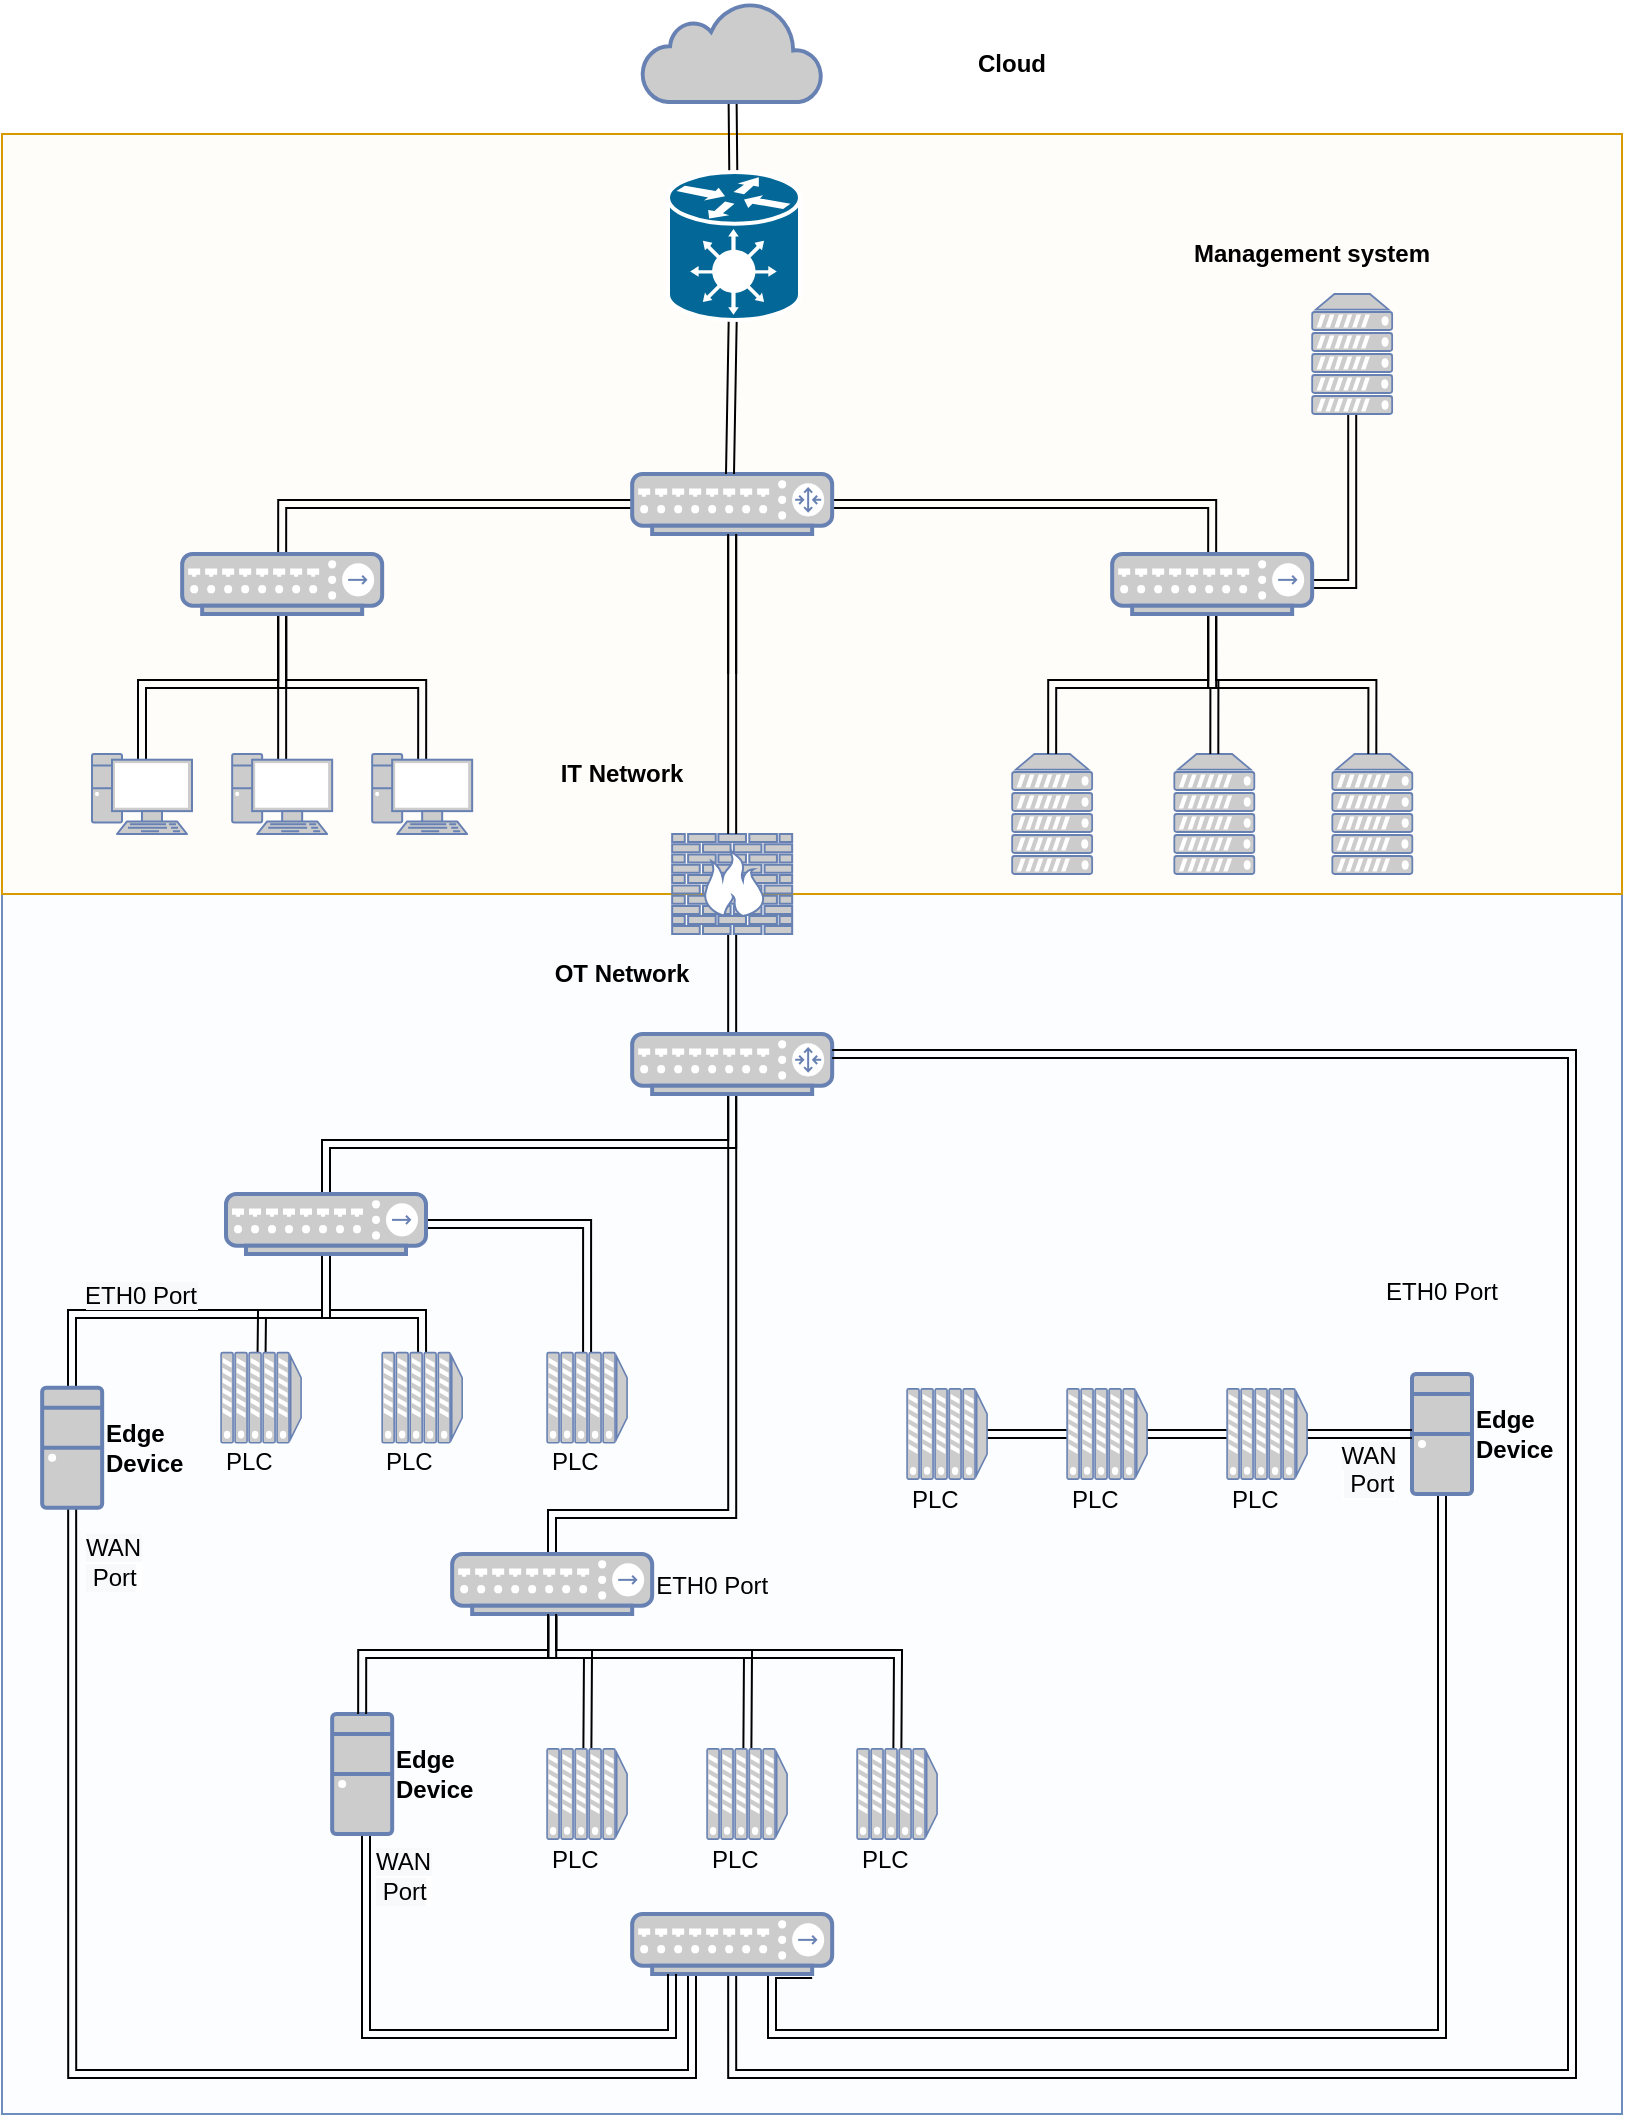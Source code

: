 <mxfile version="20.0.1"><diagram id="SXgX17sldJI9QkPeDldp" name="Page-1"><mxGraphModel dx="1927" dy="1028" grid="1" gridSize="10" guides="1" tooltips="1" connect="1" arrows="1" fold="1" page="1" pageScale="1" pageWidth="827" pageHeight="1169" math="0" shadow="0"><root><mxCell id="kKs_Z4YsZ-Q-qFJGQyTJ-0"/><mxCell id="kKs_Z4YsZ-Q-qFJGQyTJ-1" parent="kKs_Z4YsZ-Q-qFJGQyTJ-0"/><mxCell id="kKs_Z4YsZ-Q-qFJGQyTJ-2" value="" style="rounded=0;whiteSpace=wrap;connectable=0;fillOpacity=10;fillColor=#dae8fc;strokeColor=#6c8ebf;labelPosition=center;verticalLabelPosition=bottom;align=center;verticalAlign=top;textDirection=rtl;" parent="kKs_Z4YsZ-Q-qFJGQyTJ-1" vertex="1"><mxGeometry x="10" y="450" width="810" height="610" as="geometry"/></mxCell><mxCell id="kKs_Z4YsZ-Q-qFJGQyTJ-3" value="" style="rounded=0;whiteSpace=wrap;connectable=0;fillOpacity=10;fillColor=#ffe6cc;strokeColor=#d79b00;" parent="kKs_Z4YsZ-Q-qFJGQyTJ-1" vertex="1"><mxGeometry x="10" y="70" width="810" height="380" as="geometry"/></mxCell><mxCell id="kKs_Z4YsZ-Q-qFJGQyTJ-4" value="" style="edgeStyle=orthogonalEdgeStyle;shape=link;rounded=0;orthogonalLoop=1;jettySize=auto;" parent="kKs_Z4YsZ-Q-qFJGQyTJ-1" source="kKs_Z4YsZ-Q-qFJGQyTJ-6" target="kKs_Z4YsZ-Q-qFJGQyTJ-8" edge="1"><mxGeometry relative="1" as="geometry"/></mxCell><mxCell id="kKs_Z4YsZ-Q-qFJGQyTJ-5" value="" style="edgeStyle=none;shape=link;rounded=0;orthogonalLoop=1;jettySize=auto;" parent="kKs_Z4YsZ-Q-qFJGQyTJ-1" source="kKs_Z4YsZ-Q-qFJGQyTJ-21" edge="1"><mxGeometry relative="1" as="geometry"><mxPoint x="375.08" y="340" as="targetPoint"/></mxGeometry></mxCell><mxCell id="kKs_Z4YsZ-Q-qFJGQyTJ-6" value="" style="fontColor=#0066CC;verticalAlign=top;verticalLabelPosition=bottom;labelPosition=center;align=center;outlineConnect=0;fillColor=#CCCCCC;strokeColor=#6881B3;gradientColor=none;gradientDirection=north;strokeWidth=2;shape=mxgraph.networks.firewall;" parent="kKs_Z4YsZ-Q-qFJGQyTJ-1" vertex="1"><mxGeometry x="345.08" y="420" width="60" height="50" as="geometry"/></mxCell><mxCell id="kKs_Z4YsZ-Q-qFJGQyTJ-7" value="" style="edgeStyle=orthogonalEdgeStyle;shape=link;rounded=0;orthogonalLoop=1;jettySize=auto;exitX=0.5;exitY=1;exitDx=0;exitDy=0;exitPerimeter=0;entryX=0.5;entryY=0;entryDx=0;entryDy=0;entryPerimeter=0;" parent="kKs_Z4YsZ-Q-qFJGQyTJ-1" source="kKs_Z4YsZ-Q-qFJGQyTJ-8" target="kKs_Z4YsZ-Q-qFJGQyTJ-13" edge="1"><mxGeometry relative="1" as="geometry"/></mxCell><mxCell id="wiULPba4sbTOzCL7PzTo-35" style="edgeStyle=orthogonalEdgeStyle;shape=link;rounded=0;orthogonalLoop=1;jettySize=auto;html=1;fontColor=#000000;" parent="kKs_Z4YsZ-Q-qFJGQyTJ-1" source="kKs_Z4YsZ-Q-qFJGQyTJ-8" target="kKs_Z4YsZ-Q-qFJGQyTJ-63" edge="1"><mxGeometry relative="1" as="geometry"><Array as="points"><mxPoint x="375" y="760"/><mxPoint x="285" y="760"/></Array></mxGeometry></mxCell><mxCell id="kKs_Z4YsZ-Q-qFJGQyTJ-8" value="" style="fontColor=#0066CC;verticalAlign=top;verticalLabelPosition=bottom;labelPosition=center;align=center;outlineConnect=0;fillColor=#CCCCCC;strokeColor=#6881B3;gradientColor=none;gradientDirection=north;strokeWidth=2;shape=mxgraph.networks.router;" parent="kKs_Z4YsZ-Q-qFJGQyTJ-1" vertex="1"><mxGeometry x="325.08" y="520" width="100" height="30" as="geometry"/></mxCell><mxCell id="kKs_Z4YsZ-Q-qFJGQyTJ-12" value="" style="edgeStyle=orthogonalEdgeStyle;shape=link;rounded=0;orthogonalLoop=1;jettySize=auto;exitX=0.5;exitY=1;exitDx=0;exitDy=0;exitPerimeter=0;width=4;" parent="kKs_Z4YsZ-Q-qFJGQyTJ-1" source="kKs_Z4YsZ-Q-qFJGQyTJ-13" target="wiULPba4sbTOzCL7PzTo-0" edge="1"><mxGeometry relative="1" as="geometry"><Array as="points"><mxPoint x="172" y="660"/><mxPoint x="45" y="660"/></Array><mxPoint x="45.08" y="683.14" as="targetPoint"/></mxGeometry></mxCell><mxCell id="wiULPba4sbTOzCL7PzTo-38" value="&lt;span style=&quot;background-color: rgb(248 , 249 , 250)&quot;&gt;ETH0 Port&lt;/span&gt;" style="text;html=1;align=center;verticalAlign=bottom;resizable=0;points=[];labelBackgroundColor=#ffffff;fontColor=#000000;labelPosition=center;verticalLabelPosition=top;" parent="kKs_Z4YsZ-Q-qFJGQyTJ-12" vertex="1" connectable="0"><mxGeometry x="0.269" y="-1" relative="1" as="geometry"><mxPoint as="offset"/></mxGeometry></mxCell><mxCell id="wiULPba4sbTOzCL7PzTo-28" style="edgeStyle=orthogonalEdgeStyle;shape=link;rounded=0;orthogonalLoop=1;jettySize=auto;html=1;" parent="kKs_Z4YsZ-Q-qFJGQyTJ-1" source="kKs_Z4YsZ-Q-qFJGQyTJ-13" target="wiULPba4sbTOzCL7PzTo-22" edge="1"><mxGeometry relative="1" as="geometry"><Array as="points"><mxPoint x="172" y="660"/><mxPoint x="140" y="660"/></Array></mxGeometry></mxCell><mxCell id="wiULPba4sbTOzCL7PzTo-29" style="edgeStyle=orthogonalEdgeStyle;shape=link;rounded=0;orthogonalLoop=1;jettySize=auto;html=1;" parent="kKs_Z4YsZ-Q-qFJGQyTJ-1" source="kKs_Z4YsZ-Q-qFJGQyTJ-13" target="wiULPba4sbTOzCL7PzTo-23" edge="1"><mxGeometry relative="1" as="geometry"><Array as="points"><mxPoint x="172" y="660"/><mxPoint x="220" y="660"/></Array></mxGeometry></mxCell><mxCell id="wiULPba4sbTOzCL7PzTo-30" style="edgeStyle=orthogonalEdgeStyle;shape=link;rounded=0;orthogonalLoop=1;jettySize=auto;html=1;" parent="kKs_Z4YsZ-Q-qFJGQyTJ-1" source="kKs_Z4YsZ-Q-qFJGQyTJ-13" target="wiULPba4sbTOzCL7PzTo-24" edge="1"><mxGeometry relative="1" as="geometry"/></mxCell><mxCell id="kKs_Z4YsZ-Q-qFJGQyTJ-13" value="" style="fontColor=#0066CC;verticalAlign=top;verticalLabelPosition=bottom;labelPosition=center;align=center;outlineConnect=0;fillColor=#CCCCCC;strokeColor=#6881B3;gradientColor=none;gradientDirection=north;strokeWidth=2;shape=mxgraph.networks.hub;" parent="kKs_Z4YsZ-Q-qFJGQyTJ-1" vertex="1"><mxGeometry x="122" y="600" width="100" height="30" as="geometry"/></mxCell><mxCell id="kKs_Z4YsZ-Q-qFJGQyTJ-17" value="" style="edgeStyle=orthogonalEdgeStyle;shape=link;rounded=0;orthogonalLoop=1;jettySize=auto;exitX=0.5;exitY=1;exitDx=0;exitDy=0;" parent="kKs_Z4YsZ-Q-qFJGQyTJ-1" source="wiULPba4sbTOzCL7PzTo-0" target="kKs_Z4YsZ-Q-qFJGQyTJ-53" edge="1"><mxGeometry relative="1" as="geometry"><Array as="points"><mxPoint x="45" y="1040"/><mxPoint x="355" y="1040"/></Array><mxPoint x="45.08" y="726.86" as="sourcePoint"/></mxGeometry></mxCell><mxCell id="wiULPba4sbTOzCL7PzTo-37" value="&lt;span style=&quot;background-color: rgb(248 , 249 , 250)&quot;&gt;WAN&lt;/span&gt;&lt;br style=&quot;padding: 0px ; margin: 0px ; background-color: rgb(248 , 249 , 250)&quot;&gt;&lt;span style=&quot;background-color: rgb(248 , 249 , 250)&quot;&gt;&amp;nbsp;Port&lt;/span&gt;" style="text;html=1;align=left;verticalAlign=middle;resizable=0;points=[];labelBackgroundColor=#ffffff;fontColor=#000000;labelPosition=right;verticalLabelPosition=middle;" parent="kKs_Z4YsZ-Q-qFJGQyTJ-17" vertex="1" connectable="0"><mxGeometry x="-0.916" y="2" relative="1" as="geometry"><mxPoint x="3" as="offset"/></mxGeometry></mxCell><mxCell id="kKs_Z4YsZ-Q-qFJGQyTJ-18" value="" style="edgeStyle=orthogonalEdgeStyle;shape=link;rounded=0;orthogonalLoop=1;jettySize=auto;exitX=0;exitY=0.5;exitDx=0;exitDy=0;exitPerimeter=0;entryX=0.5;entryY=0;entryDx=0;entryDy=0;entryPerimeter=0;" parent="kKs_Z4YsZ-Q-qFJGQyTJ-1" source="kKs_Z4YsZ-Q-qFJGQyTJ-21" target="kKs_Z4YsZ-Q-qFJGQyTJ-26" edge="1"><mxGeometry relative="1" as="geometry"/></mxCell><mxCell id="kKs_Z4YsZ-Q-qFJGQyTJ-19" value="" style="edgeStyle=orthogonalEdgeStyle;shape=link;rounded=0;orthogonalLoop=1;jettySize=auto;exitX=1;exitY=0.5;exitDx=0;exitDy=0;exitPerimeter=0;entryX=0.5;entryY=0;entryDx=0;entryDy=0;entryPerimeter=0;" parent="kKs_Z4YsZ-Q-qFJGQyTJ-1" source="kKs_Z4YsZ-Q-qFJGQyTJ-21" target="kKs_Z4YsZ-Q-qFJGQyTJ-37" edge="1"><mxGeometry relative="1" as="geometry"/></mxCell><mxCell id="kKs_Z4YsZ-Q-qFJGQyTJ-20" value="" style="edgeStyle=orthogonalEdgeStyle;shape=link;rounded=0;orthogonalLoop=1;jettySize=auto;entryX=0.5;entryY=1;entryDx=0;entryDy=0;entryPerimeter=0;" parent="kKs_Z4YsZ-Q-qFJGQyTJ-1" source="kKs_Z4YsZ-Q-qFJGQyTJ-8" target="kKs_Z4YsZ-Q-qFJGQyTJ-53" edge="1"><mxGeometry relative="1" as="geometry"><Array as="points"><mxPoint x="795" y="530"/><mxPoint x="795" y="1040"/><mxPoint x="375" y="1040"/></Array></mxGeometry></mxCell><mxCell id="kKs_Z4YsZ-Q-qFJGQyTJ-21" value="" style="fontColor=#0066CC;verticalAlign=top;verticalLabelPosition=bottom;labelPosition=center;align=center;outlineConnect=0;fillColor=#CCCCCC;strokeColor=#6881B3;gradientColor=none;gradientDirection=north;strokeWidth=2;shape=mxgraph.networks.router;" parent="kKs_Z4YsZ-Q-qFJGQyTJ-1" vertex="1"><mxGeometry x="325.08" y="240" width="100" height="30" as="geometry"/></mxCell><mxCell id="kKs_Z4YsZ-Q-qFJGQyTJ-22" value="" style="edgeStyle=none;shape=link;rounded=0;orthogonalLoop=1;jettySize=auto;" parent="kKs_Z4YsZ-Q-qFJGQyTJ-1" source="kKs_Z4YsZ-Q-qFJGQyTJ-6" target="kKs_Z4YsZ-Q-qFJGQyTJ-21" edge="1"><mxGeometry relative="1" as="geometry"><mxPoint x="375.08" y="420" as="sourcePoint"/><mxPoint x="375.08" y="340" as="targetPoint"/></mxGeometry></mxCell><mxCell id="kKs_Z4YsZ-Q-qFJGQyTJ-23" value="" style="edgeStyle=orthogonalEdgeStyle;shape=link;rounded=0;orthogonalLoop=1;jettySize=auto;exitX=0.5;exitY=1;exitDx=0;exitDy=0;exitPerimeter=0;entryX=0.5;entryY=0.07;entryDx=0;entryDy=0;entryPerimeter=0;" parent="kKs_Z4YsZ-Q-qFJGQyTJ-1" source="kKs_Z4YsZ-Q-qFJGQyTJ-26" target="kKs_Z4YsZ-Q-qFJGQyTJ-29" edge="1"><mxGeometry relative="1" as="geometry"/></mxCell><mxCell id="kKs_Z4YsZ-Q-qFJGQyTJ-24" value="" style="edgeStyle=orthogonalEdgeStyle;shape=link;rounded=0;orthogonalLoop=1;jettySize=auto;exitX=0.5;exitY=1;exitDx=0;exitDy=0;exitPerimeter=0;entryX=0.5;entryY=0.07;entryDx=0;entryDy=0;entryPerimeter=0;" parent="kKs_Z4YsZ-Q-qFJGQyTJ-1" source="kKs_Z4YsZ-Q-qFJGQyTJ-26" target="kKs_Z4YsZ-Q-qFJGQyTJ-28" edge="1"><mxGeometry relative="1" as="geometry"/></mxCell><mxCell id="kKs_Z4YsZ-Q-qFJGQyTJ-25" value="" style="edgeStyle=orthogonalEdgeStyle;shape=link;rounded=0;orthogonalLoop=1;jettySize=auto;exitX=0.5;exitY=1;exitDx=0;exitDy=0;exitPerimeter=0;entryX=0.5;entryY=0.07;entryDx=0;entryDy=0;entryPerimeter=0;" parent="kKs_Z4YsZ-Q-qFJGQyTJ-1" source="kKs_Z4YsZ-Q-qFJGQyTJ-26" target="kKs_Z4YsZ-Q-qFJGQyTJ-27" edge="1"><mxGeometry relative="1" as="geometry"/></mxCell><mxCell id="kKs_Z4YsZ-Q-qFJGQyTJ-26" value="" style="fontColor=#0066CC;verticalAlign=top;verticalLabelPosition=bottom;labelPosition=center;align=center;outlineConnect=0;fillColor=#CCCCCC;strokeColor=#6881B3;gradientColor=none;gradientDirection=north;strokeWidth=2;shape=mxgraph.networks.hub;" parent="kKs_Z4YsZ-Q-qFJGQyTJ-1" vertex="1"><mxGeometry x="100.08" y="280" width="100" height="30" as="geometry"/></mxCell><mxCell id="kKs_Z4YsZ-Q-qFJGQyTJ-27" value="" style="fontColor=#0066CC;verticalAlign=top;verticalLabelPosition=bottom;labelPosition=center;align=center;outlineConnect=0;fillColor=#CCCCCC;strokeColor=#6881B3;gradientColor=none;gradientDirection=north;strokeWidth=2;shape=mxgraph.networks.pc;" parent="kKs_Z4YsZ-Q-qFJGQyTJ-1" vertex="1"><mxGeometry x="195.08" y="380" width="50" height="40" as="geometry"/></mxCell><mxCell id="kKs_Z4YsZ-Q-qFJGQyTJ-28" value="" style="fontColor=#0066CC;verticalAlign=top;verticalLabelPosition=bottom;labelPosition=center;align=center;outlineConnect=0;fillColor=#CCCCCC;strokeColor=#6881B3;gradientColor=none;gradientDirection=north;strokeWidth=2;shape=mxgraph.networks.pc;" parent="kKs_Z4YsZ-Q-qFJGQyTJ-1" vertex="1"><mxGeometry x="125.08" y="380" width="50" height="40" as="geometry"/></mxCell><mxCell id="kKs_Z4YsZ-Q-qFJGQyTJ-29" value="" style="fontColor=#0066CC;verticalAlign=top;verticalLabelPosition=bottom;labelPosition=center;align=center;outlineConnect=0;fillColor=#CCCCCC;strokeColor=#6881B3;gradientColor=none;gradientDirection=north;strokeWidth=2;shape=mxgraph.networks.pc;" parent="kKs_Z4YsZ-Q-qFJGQyTJ-1" vertex="1"><mxGeometry x="55.0" y="380" width="50" height="40" as="geometry"/></mxCell><mxCell id="kKs_Z4YsZ-Q-qFJGQyTJ-30" value="" style="fontColor=#0066CC;verticalAlign=top;verticalLabelPosition=bottom;labelPosition=center;align=center;outlineConnect=0;fillColor=#CCCCCC;strokeColor=#6881B3;gradientColor=none;gradientDirection=north;strokeWidth=2;shape=mxgraph.networks.server;" parent="kKs_Z4YsZ-Q-qFJGQyTJ-1" vertex="1"><mxGeometry x="515.08" y="380" width="40" height="60" as="geometry"/></mxCell><mxCell id="kKs_Z4YsZ-Q-qFJGQyTJ-31" value="" style="fontColor=#0066CC;verticalAlign=top;verticalLabelPosition=bottom;labelPosition=center;align=center;outlineConnect=0;fillColor=#CCCCCC;strokeColor=#6881B3;gradientColor=none;gradientDirection=north;strokeWidth=2;shape=mxgraph.networks.server;" parent="kKs_Z4YsZ-Q-qFJGQyTJ-1" vertex="1"><mxGeometry x="675.16" y="380" width="40" height="60" as="geometry"/></mxCell><mxCell id="kKs_Z4YsZ-Q-qFJGQyTJ-32" value="" style="fontColor=#0066CC;verticalAlign=top;verticalLabelPosition=bottom;labelPosition=center;align=center;outlineConnect=0;fillColor=#CCCCCC;strokeColor=#6881B3;gradientColor=none;gradientDirection=north;strokeWidth=2;shape=mxgraph.networks.server;" parent="kKs_Z4YsZ-Q-qFJGQyTJ-1" vertex="1"><mxGeometry x="596.16" y="380" width="40" height="60" as="geometry"/></mxCell><mxCell id="kKs_Z4YsZ-Q-qFJGQyTJ-33" value="" style="edgeStyle=orthogonalEdgeStyle;shape=link;rounded=0;orthogonalLoop=1;jettySize=auto;exitX=0.5;exitY=1;exitDx=0;exitDy=0;exitPerimeter=0;entryX=0.5;entryY=0;entryDx=0;entryDy=0;entryPerimeter=0;" parent="kKs_Z4YsZ-Q-qFJGQyTJ-1" source="kKs_Z4YsZ-Q-qFJGQyTJ-37" target="kKs_Z4YsZ-Q-qFJGQyTJ-30" edge="1"><mxGeometry relative="1" as="geometry"/></mxCell><mxCell id="kKs_Z4YsZ-Q-qFJGQyTJ-34" value="" style="edgeStyle=orthogonalEdgeStyle;shape=link;rounded=0;orthogonalLoop=1;jettySize=auto;exitX=0.5;exitY=1;exitDx=0;exitDy=0;exitPerimeter=0;entryX=0.5;entryY=0;entryDx=0;entryDy=0;entryPerimeter=0;" parent="kKs_Z4YsZ-Q-qFJGQyTJ-1" source="kKs_Z4YsZ-Q-qFJGQyTJ-37" target="kKs_Z4YsZ-Q-qFJGQyTJ-32" edge="1"><mxGeometry relative="1" as="geometry"/></mxCell><mxCell id="kKs_Z4YsZ-Q-qFJGQyTJ-35" value="" style="edgeStyle=orthogonalEdgeStyle;shape=link;rounded=0;orthogonalLoop=1;jettySize=auto;exitX=0.5;exitY=1;exitDx=0;exitDy=0;exitPerimeter=0;entryX=0.5;entryY=0;entryDx=0;entryDy=0;entryPerimeter=0;" parent="kKs_Z4YsZ-Q-qFJGQyTJ-1" source="kKs_Z4YsZ-Q-qFJGQyTJ-37" target="kKs_Z4YsZ-Q-qFJGQyTJ-31" edge="1"><mxGeometry relative="1" as="geometry"><Array as="points"><mxPoint x="615" y="345"/><mxPoint x="695" y="345"/></Array></mxGeometry></mxCell><mxCell id="kKs_Z4YsZ-Q-qFJGQyTJ-36" value="" style="edgeStyle=orthogonalEdgeStyle;shape=link;rounded=0;orthogonalLoop=1;jettySize=auto;exitX=1;exitY=0.5;exitDx=0;exitDy=0;exitPerimeter=0;" parent="kKs_Z4YsZ-Q-qFJGQyTJ-1" source="kKs_Z4YsZ-Q-qFJGQyTJ-37" target="kKs_Z4YsZ-Q-qFJGQyTJ-69" edge="1"><mxGeometry relative="1" as="geometry"/></mxCell><mxCell id="kKs_Z4YsZ-Q-qFJGQyTJ-37" value="" style="fontColor=#0066CC;verticalAlign=top;verticalLabelPosition=bottom;labelPosition=center;align=center;outlineConnect=0;fillColor=#CCCCCC;strokeColor=#6881B3;gradientColor=none;gradientDirection=north;strokeWidth=2;shape=mxgraph.networks.hub;" parent="kKs_Z4YsZ-Q-qFJGQyTJ-1" vertex="1"><mxGeometry x="565.08" y="280" width="100" height="30" as="geometry"/></mxCell><mxCell id="kKs_Z4YsZ-Q-qFJGQyTJ-44" value="" style="edgeStyle=orthogonalEdgeStyle;shape=link;rounded=0;orthogonalLoop=1;jettySize=auto;exitX=0.5;exitY=1;exitDx=0;exitDy=0;entryX=0.9;entryY=1;entryDx=0;entryDy=0;entryPerimeter=0;" parent="kKs_Z4YsZ-Q-qFJGQyTJ-1" source="wiULPba4sbTOzCL7PzTo-4" target="kKs_Z4YsZ-Q-qFJGQyTJ-53" edge="1"><mxGeometry relative="1" as="geometry"><Array as="points"><mxPoint x="730" y="1020"/><mxPoint x="395" y="1020"/><mxPoint x="395" y="990"/></Array><mxPoint x="715.04" y="726.86" as="sourcePoint"/></mxGeometry></mxCell><mxCell id="kKs_Z4YsZ-Q-qFJGQyTJ-50" value="ETH0 Port" style="text;align=center;verticalAlign=middle;resizable=0;points=[];autosize=1;" parent="kKs_Z4YsZ-Q-qFJGQyTJ-1" vertex="1"><mxGeometry x="695" y="638" width="70" height="20" as="geometry"/></mxCell><mxCell id="kKs_Z4YsZ-Q-qFJGQyTJ-51" value="OT Network" style="text;strokeColor=none;fillColor=none;align=center;verticalAlign=middle;whiteSpace=wrap;rounded=0;fontStyle=1" parent="kKs_Z4YsZ-Q-qFJGQyTJ-1" vertex="1"><mxGeometry x="240.08" y="480" width="159.92" height="20" as="geometry"/></mxCell><mxCell id="kKs_Z4YsZ-Q-qFJGQyTJ-52" value="IT Network" style="text;strokeColor=none;fillColor=none;align=center;verticalAlign=middle;whiteSpace=wrap;rounded=0;fontStyle=1" parent="kKs_Z4YsZ-Q-qFJGQyTJ-1" vertex="1"><mxGeometry x="240.08" y="380" width="159.92" height="20" as="geometry"/></mxCell><mxCell id="kKs_Z4YsZ-Q-qFJGQyTJ-53" value="" style="fontColor=#0066CC;verticalAlign=top;verticalLabelPosition=bottom;labelPosition=center;align=center;outlineConnect=0;fillColor=#CCCCCC;strokeColor=#6881B3;gradientColor=none;gradientDirection=north;strokeWidth=2;shape=mxgraph.networks.hub;" parent="kKs_Z4YsZ-Q-qFJGQyTJ-1" vertex="1"><mxGeometry x="325.08" y="960" width="100" height="30" as="geometry"/></mxCell><mxCell id="wiULPba4sbTOzCL7PzTo-31" style="edgeStyle=orthogonalEdgeStyle;shape=link;rounded=0;orthogonalLoop=1;jettySize=auto;html=1;" parent="kKs_Z4YsZ-Q-qFJGQyTJ-1" source="kKs_Z4YsZ-Q-qFJGQyTJ-63" target="wiULPba4sbTOzCL7PzTo-25" edge="1"><mxGeometry relative="1" as="geometry"><Array as="points"><mxPoint x="285" y="830"/><mxPoint x="303" y="830"/></Array></mxGeometry></mxCell><mxCell id="wiULPba4sbTOzCL7PzTo-32" style="edgeStyle=orthogonalEdgeStyle;shape=link;rounded=0;orthogonalLoop=1;jettySize=auto;html=1;" parent="kKs_Z4YsZ-Q-qFJGQyTJ-1" source="kKs_Z4YsZ-Q-qFJGQyTJ-63" target="wiULPba4sbTOzCL7PzTo-26" edge="1"><mxGeometry relative="1" as="geometry"><Array as="points"><mxPoint x="285" y="830"/><mxPoint x="383" y="830"/></Array></mxGeometry></mxCell><mxCell id="wiULPba4sbTOzCL7PzTo-33" style="edgeStyle=orthogonalEdgeStyle;shape=link;rounded=0;orthogonalLoop=1;jettySize=auto;html=1;" parent="kKs_Z4YsZ-Q-qFJGQyTJ-1" source="kKs_Z4YsZ-Q-qFJGQyTJ-63" target="wiULPba4sbTOzCL7PzTo-27" edge="1"><mxGeometry relative="1" as="geometry"><Array as="points"><mxPoint x="285" y="830"/><mxPoint x="458" y="830"/></Array></mxGeometry></mxCell><mxCell id="kKs_Z4YsZ-Q-qFJGQyTJ-63" value="ETH0 Port" style="fontColor=#000000;verticalAlign=middle;verticalLabelPosition=middle;labelPosition=right;align=left;outlineConnect=0;fillColor=#CCCCCC;strokeColor=#6881B3;gradientColor=none;gradientDirection=north;strokeWidth=2;shape=mxgraph.networks.hub;" parent="kKs_Z4YsZ-Q-qFJGQyTJ-1" vertex="1"><mxGeometry x="235.08" y="780" width="100" height="30" as="geometry"/></mxCell><mxCell id="kKs_Z4YsZ-Q-qFJGQyTJ-64" value="" style="edgeStyle=orthogonalEdgeStyle;shape=link;rounded=0;orthogonalLoop=1;jettySize=auto;" parent="kKs_Z4YsZ-Q-qFJGQyTJ-1" source="wiULPba4sbTOzCL7PzTo-2" edge="1"><mxGeometry relative="1" as="geometry"><mxPoint x="345" y="990" as="targetPoint"/><Array as="points"><mxPoint x="192" y="1020"/><mxPoint x="345" y="1020"/></Array><mxPoint x="192.04" y="873.72" as="sourcePoint"/></mxGeometry></mxCell><mxCell id="wiULPba4sbTOzCL7PzTo-39" value="&lt;span style=&quot;background-color: rgb(248 , 249 , 250)&quot;&gt;WAN&lt;/span&gt;&lt;br style=&quot;padding: 0px ; margin: 0px ; background-color: rgb(248 , 249 , 250)&quot;&gt;&lt;span style=&quot;background-color: rgb(248 , 249 , 250)&quot;&gt;&amp;nbsp;Port&lt;/span&gt;" style="text;html=1;align=left;verticalAlign=middle;resizable=0;points=[];labelBackgroundColor=#ffffff;fontColor=#000000;labelPosition=right;verticalLabelPosition=middle;" parent="kKs_Z4YsZ-Q-qFJGQyTJ-64" vertex="1" connectable="0"><mxGeometry x="-0.852" relative="1" as="geometry"><mxPoint x="3" as="offset"/></mxGeometry></mxCell><mxCell id="kKs_Z4YsZ-Q-qFJGQyTJ-69" value="" style="fontColor=#0066CC;verticalAlign=top;verticalLabelPosition=bottom;labelPosition=center;align=center;outlineConnect=0;fillColor=#CCCCCC;strokeColor=#6881B3;gradientColor=none;gradientDirection=north;strokeWidth=2;shape=mxgraph.networks.server;" parent="kKs_Z4YsZ-Q-qFJGQyTJ-1" vertex="1"><mxGeometry x="665.08" y="150" width="40" height="60" as="geometry"/></mxCell><mxCell id="kKs_Z4YsZ-Q-qFJGQyTJ-70" value="Management system" style="text;strokeColor=none;fillColor=none;align=center;verticalAlign=middle;whiteSpace=wrap;rounded=0;fontStyle=1" parent="kKs_Z4YsZ-Q-qFJGQyTJ-1" vertex="1"><mxGeometry x="585.08" y="120" width="159.92" height="20" as="geometry"/></mxCell><mxCell id="kKs_Z4YsZ-Q-qFJGQyTJ-71" value="" style="edgeStyle=none;shape=link;rounded=0;orthogonalLoop=1;jettySize=auto;" parent="kKs_Z4YsZ-Q-qFJGQyTJ-1" target="kKs_Z4YsZ-Q-qFJGQyTJ-74" edge="1"><mxGeometry relative="1" as="geometry"><mxPoint x="374" y="240" as="sourcePoint"/><mxPoint x="374" y="140" as="targetPoint"/><Array as="points"/></mxGeometry></mxCell><mxCell id="kKs_Z4YsZ-Q-qFJGQyTJ-72" value="" style="edgeStyle=none;shape=link;rounded=0;orthogonalLoop=1;jettySize=auto;" parent="kKs_Z4YsZ-Q-qFJGQyTJ-1" source="kKs_Z4YsZ-Q-qFJGQyTJ-74" edge="1"><mxGeometry relative="1" as="geometry"><mxPoint x="374.58" y="90" as="sourcePoint"/><mxPoint x="375" y="30" as="targetPoint"/><Array as="points"><mxPoint x="375.08" y="30"/></Array></mxGeometry></mxCell><mxCell id="kKs_Z4YsZ-Q-qFJGQyTJ-73" value="" style="outlineConnect=0;fillColor=#CCCCCC;strokeColor=#6881B3;gradientColor=none;gradientDirection=north;strokeWidth=2;shape=mxgraph.networks.cloud;fontColor=#ffffff;" parent="kKs_Z4YsZ-Q-qFJGQyTJ-1" vertex="1"><mxGeometry x="330.08" y="4" width="90" height="50" as="geometry"/></mxCell><mxCell id="kKs_Z4YsZ-Q-qFJGQyTJ-74" value="" style="shape=mxgraph.cisco.hubs_and_gateways.generic_gateway;pointerEvents=1;dashed=0;fillColor=#036897;strokeColor=#ffffff;strokeWidth=2;verticalLabelPosition=bottom;verticalAlign=top;align=center;outlineConnect=0;" parent="kKs_Z4YsZ-Q-qFJGQyTJ-1" vertex="1"><mxGeometry x="343" y="89" width="66" height="74" as="geometry"/></mxCell><mxCell id="kKs_Z4YsZ-Q-qFJGQyTJ-75" value="Cloud" style="text;strokeColor=none;fillColor=none;align=center;verticalAlign=middle;whiteSpace=wrap;rounded=0;fontStyle=1" parent="kKs_Z4YsZ-Q-qFJGQyTJ-1" vertex="1"><mxGeometry x="435.0" y="25" width="159.92" height="20" as="geometry"/></mxCell><mxCell id="wiULPba4sbTOzCL7PzTo-0" value="&lt;span style=&quot;color: rgb(0 , 0 , 0) ; white-space: normal ; font-weight: 700&quot;&gt;Edge Device&lt;/span&gt;" style="fontColor=#0066CC;verticalAlign=middle;verticalLabelPosition=middle;labelPosition=right;align=left;html=1;outlineConnect=0;fillColor=#CCCCCC;strokeColor=#6881B3;gradientColor=none;gradientDirection=north;strokeWidth=2;shape=mxgraph.networks.desktop_pc;rounded=0;" parent="kKs_Z4YsZ-Q-qFJGQyTJ-1" vertex="1"><mxGeometry x="30.08" y="696.86" width="30" height="60" as="geometry"/></mxCell><mxCell id="wiULPba4sbTOzCL7PzTo-2" value="&lt;span style=&quot;color: rgb(0 , 0 , 0) ; white-space: normal ; font-weight: 700&quot;&gt;Edge Device&lt;/span&gt;" style="fontColor=#0066CC;verticalAlign=middle;verticalLabelPosition=middle;labelPosition=right;align=left;html=1;outlineConnect=0;fillColor=#CCCCCC;strokeColor=#6881B3;gradientColor=none;gradientDirection=north;strokeWidth=2;shape=mxgraph.networks.desktop_pc;rounded=0;" parent="kKs_Z4YsZ-Q-qFJGQyTJ-1" vertex="1"><mxGeometry x="175.08" y="860" width="30" height="60" as="geometry"/></mxCell><mxCell id="wiULPba4sbTOzCL7PzTo-3" value="" style="edgeStyle=orthogonalEdgeStyle;shape=link;rounded=0;orthogonalLoop=1;jettySize=auto;exitX=0.5;exitY=1;exitDx=0;exitDy=0;exitPerimeter=0;entryX=0.5;entryY=0;entryDx=0;entryDy=0;" parent="kKs_Z4YsZ-Q-qFJGQyTJ-1" source="kKs_Z4YsZ-Q-qFJGQyTJ-63" target="wiULPba4sbTOzCL7PzTo-2" edge="1"><mxGeometry relative="1" as="geometry"><Array as="points"><mxPoint x="285" y="830"/><mxPoint x="190" y="830"/></Array><mxPoint x="192.04" y="830" as="targetPoint"/><mxPoint x="285.08" y="810" as="sourcePoint"/></mxGeometry></mxCell><mxCell id="wiULPba4sbTOzCL7PzTo-4" value="&lt;span style=&quot;color: rgb(0 , 0 , 0) ; white-space: normal ; font-weight: 700&quot;&gt;Edge Device&lt;/span&gt;" style="fontColor=#0066CC;verticalAlign=middle;verticalLabelPosition=middle;labelPosition=right;align=left;html=1;outlineConnect=0;fillColor=#CCCCCC;strokeColor=#6881B3;gradientColor=none;gradientDirection=north;strokeWidth=2;shape=mxgraph.networks.desktop_pc;rounded=0;" parent="kKs_Z4YsZ-Q-qFJGQyTJ-1" vertex="1"><mxGeometry x="715" y="690" width="30" height="60" as="geometry"/></mxCell><mxCell id="wiULPba4sbTOzCL7PzTo-17" style="edgeStyle=orthogonalEdgeStyle;shape=link;rounded=0;orthogonalLoop=1;jettySize=auto;html=1;" parent="kKs_Z4YsZ-Q-qFJGQyTJ-1" source="wiULPba4sbTOzCL7PzTo-10" target="wiULPba4sbTOzCL7PzTo-4" edge="1"><mxGeometry relative="1" as="geometry"/></mxCell><mxCell id="wiULPba4sbTOzCL7PzTo-36" value="&lt;span style=&quot;background-color: rgb(248 , 249 , 250)&quot;&gt;WAN&lt;/span&gt;&lt;br style=&quot;padding: 0px ; margin: 0px ; background-color: rgb(248 , 249 , 250)&quot;&gt;&lt;span style=&quot;background-color: rgb(248 , 249 , 250)&quot;&gt;&amp;nbsp;Port&lt;/span&gt;" style="text;html=1;align=center;verticalAlign=top;resizable=0;points=[];labelBackgroundColor=#ffffff;fontColor=#000000;labelPosition=center;verticalLabelPosition=bottom;" parent="wiULPba4sbTOzCL7PzTo-17" vertex="1" connectable="0"><mxGeometry x="0.161" y="3" relative="1" as="geometry"><mxPoint as="offset"/></mxGeometry></mxCell><mxCell id="wiULPba4sbTOzCL7PzTo-20" style="edgeStyle=orthogonalEdgeStyle;shape=link;rounded=0;orthogonalLoop=1;jettySize=auto;html=1;" parent="kKs_Z4YsZ-Q-qFJGQyTJ-1" source="wiULPba4sbTOzCL7PzTo-10" target="wiULPba4sbTOzCL7PzTo-18" edge="1"><mxGeometry relative="1" as="geometry"/></mxCell><mxCell id="wiULPba4sbTOzCL7PzTo-10" value="PLC" style="fontColor=#000000;verticalAlign=middle;verticalLabelPosition=middle;labelPosition=right;align=left;html=1;outlineConnect=0;fillColor=#CCCCCC;strokeColor=#6881B3;gradientColor=none;gradientDirection=north;strokeWidth=2;shape=mxgraph.networks.server;rounded=0;rotation=90;horizontal=0;spacing=2;spacingBottom=25;" parent="kKs_Z4YsZ-Q-qFJGQyTJ-1" vertex="1"><mxGeometry x="620" y="700" width="45.08" height="40" as="geometry"/></mxCell><mxCell id="wiULPba4sbTOzCL7PzTo-21" style="edgeStyle=orthogonalEdgeStyle;shape=link;rounded=0;orthogonalLoop=1;jettySize=auto;html=1;" parent="kKs_Z4YsZ-Q-qFJGQyTJ-1" source="wiULPba4sbTOzCL7PzTo-18" target="wiULPba4sbTOzCL7PzTo-19" edge="1"><mxGeometry relative="1" as="geometry"/></mxCell><mxCell id="wiULPba4sbTOzCL7PzTo-18" value="PLC" style="fontColor=#000000;verticalAlign=middle;verticalLabelPosition=middle;labelPosition=right;align=left;html=1;outlineConnect=0;fillColor=#CCCCCC;strokeColor=#6881B3;gradientColor=none;gradientDirection=north;strokeWidth=2;shape=mxgraph.networks.server;rounded=0;rotation=90;horizontal=0;spacing=2;spacingBottom=25;" parent="kKs_Z4YsZ-Q-qFJGQyTJ-1" vertex="1"><mxGeometry x="540" y="700" width="45.08" height="40" as="geometry"/></mxCell><mxCell id="wiULPba4sbTOzCL7PzTo-19" value="PLC" style="fontColor=#000000;verticalAlign=middle;verticalLabelPosition=middle;labelPosition=right;align=left;html=1;outlineConnect=0;fillColor=#CCCCCC;strokeColor=#6881B3;gradientColor=none;gradientDirection=north;strokeWidth=2;shape=mxgraph.networks.server;rounded=0;rotation=90;horizontal=0;spacing=2;spacingBottom=25;" parent="kKs_Z4YsZ-Q-qFJGQyTJ-1" vertex="1"><mxGeometry x="460" y="700" width="45.08" height="40" as="geometry"/></mxCell><mxCell id="wiULPba4sbTOzCL7PzTo-22" value="PLC" style="fontColor=#000000;verticalAlign=middle;verticalLabelPosition=middle;labelPosition=right;align=left;html=1;outlineConnect=0;fillColor=#CCCCCC;strokeColor=#6881B3;gradientColor=none;gradientDirection=north;strokeWidth=2;shape=mxgraph.networks.server;rounded=0;rotation=90;horizontal=0;spacing=2;spacingBottom=25;" parent="kKs_Z4YsZ-Q-qFJGQyTJ-1" vertex="1"><mxGeometry x="117" y="681.86" width="45.08" height="40" as="geometry"/></mxCell><mxCell id="wiULPba4sbTOzCL7PzTo-23" value="PLC" style="fontColor=#000000;verticalAlign=middle;verticalLabelPosition=middle;labelPosition=right;align=left;html=1;outlineConnect=0;fillColor=#CCCCCC;strokeColor=#6881B3;gradientColor=none;gradientDirection=north;strokeWidth=2;shape=mxgraph.networks.server;rounded=0;rotation=90;horizontal=0;spacing=2;spacingBottom=25;" parent="kKs_Z4YsZ-Q-qFJGQyTJ-1" vertex="1"><mxGeometry x="197.54" y="681.86" width="45.08" height="40" as="geometry"/></mxCell><mxCell id="wiULPba4sbTOzCL7PzTo-24" value="PLC" style="fontColor=#000000;verticalAlign=middle;verticalLabelPosition=middle;labelPosition=right;align=left;html=1;outlineConnect=0;fillColor=#CCCCCC;strokeColor=#6881B3;gradientColor=none;gradientDirection=north;strokeWidth=2;shape=mxgraph.networks.server;rounded=0;rotation=90;horizontal=0;spacing=2;spacingBottom=25;" parent="kKs_Z4YsZ-Q-qFJGQyTJ-1" vertex="1"><mxGeometry x="280" y="681.86" width="45.08" height="40" as="geometry"/></mxCell><mxCell id="wiULPba4sbTOzCL7PzTo-25" value="PLC" style="fontColor=#000000;verticalAlign=middle;verticalLabelPosition=middle;labelPosition=right;align=left;html=1;outlineConnect=0;fillColor=#CCCCCC;strokeColor=#6881B3;gradientColor=none;gradientDirection=north;strokeWidth=2;shape=mxgraph.networks.server;rounded=0;rotation=90;horizontal=0;spacing=2;spacingBottom=25;" parent="kKs_Z4YsZ-Q-qFJGQyTJ-1" vertex="1"><mxGeometry x="280" y="880" width="45.08" height="40" as="geometry"/></mxCell><mxCell id="wiULPba4sbTOzCL7PzTo-26" value="PLC" style="fontColor=#000000;verticalAlign=middle;verticalLabelPosition=middle;labelPosition=right;align=left;html=1;outlineConnect=0;fillColor=#CCCCCC;strokeColor=#6881B3;gradientColor=none;gradientDirection=north;strokeWidth=2;shape=mxgraph.networks.server;rounded=0;rotation=90;horizontal=0;spacing=2;spacingBottom=25;" parent="kKs_Z4YsZ-Q-qFJGQyTJ-1" vertex="1"><mxGeometry x="360" y="880" width="45.08" height="40" as="geometry"/></mxCell><mxCell id="wiULPba4sbTOzCL7PzTo-27" value="PLC" style="fontColor=#000000;verticalAlign=middle;verticalLabelPosition=middle;labelPosition=right;align=left;html=1;outlineConnect=0;fillColor=#CCCCCC;strokeColor=#6881B3;gradientColor=none;gradientDirection=north;strokeWidth=2;shape=mxgraph.networks.server;rounded=0;rotation=90;horizontal=0;spacing=2;spacingBottom=25;" parent="kKs_Z4YsZ-Q-qFJGQyTJ-1" vertex="1"><mxGeometry x="435" y="880" width="45.08" height="40" as="geometry"/></mxCell></root></mxGraphModel></diagram></mxfile>